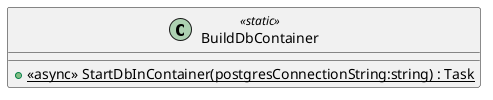 @startuml
class BuildDbContainer <<static>> {
    + {static} <<async>> StartDbInContainer(postgresConnectionString:string) : Task
}
@enduml

